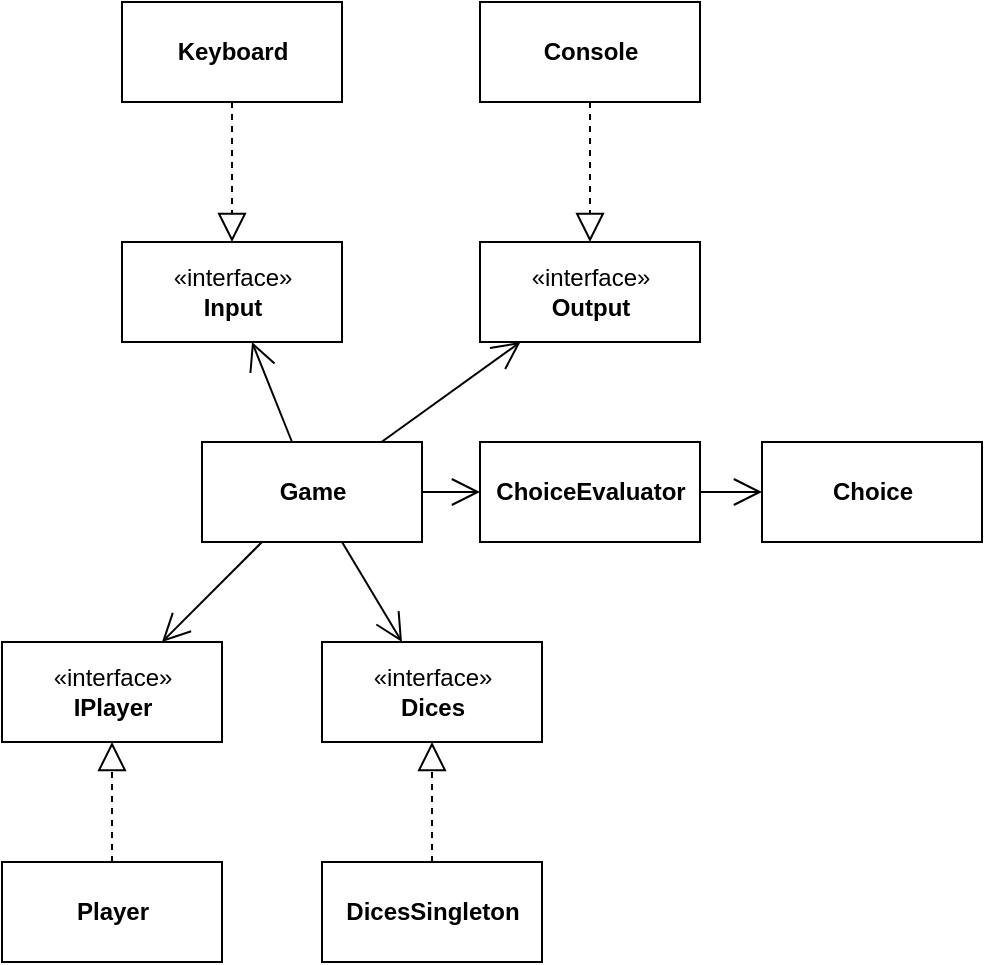 <mxfile version="13.8.6" type="device"><diagram id="C5RBs43oDa-KdzZeNtuy" name="Page-1"><mxGraphModel dx="1421" dy="693" grid="1" gridSize="10" guides="1" tooltips="1" connect="1" arrows="1" fold="1" page="1" pageScale="1" pageWidth="827" pageHeight="1169" math="0" shadow="0"><root><mxCell id="WIyWlLk6GJQsqaUBKTNV-0"/><mxCell id="WIyWlLk6GJQsqaUBKTNV-1" parent="WIyWlLk6GJQsqaUBKTNV-0"/><mxCell id="Ax-gqXNBYpYrrfeMY_5Q-0" value="«interface»&lt;br&gt;&lt;b&gt;Input&lt;/b&gt;" style="html=1;" vertex="1" parent="WIyWlLk6GJQsqaUBKTNV-1"><mxGeometry x="180" y="200" width="110" height="50" as="geometry"/></mxCell><mxCell id="Ax-gqXNBYpYrrfeMY_5Q-1" value="Game" style="html=1;fontStyle=1" vertex="1" parent="WIyWlLk6GJQsqaUBKTNV-1"><mxGeometry x="220" y="300" width="110" height="50" as="geometry"/></mxCell><mxCell id="Ax-gqXNBYpYrrfeMY_5Q-2" value="«interface»&lt;br&gt;&lt;b&gt;Output&lt;/b&gt;" style="html=1;" vertex="1" parent="WIyWlLk6GJQsqaUBKTNV-1"><mxGeometry x="359" y="200" width="110" height="50" as="geometry"/></mxCell><mxCell id="Ax-gqXNBYpYrrfeMY_5Q-3" value="«interface»&lt;br&gt;&lt;b&gt;IPlayer&lt;/b&gt;" style="html=1;" vertex="1" parent="WIyWlLk6GJQsqaUBKTNV-1"><mxGeometry x="120" y="400" width="110" height="50" as="geometry"/></mxCell><mxCell id="Ax-gqXNBYpYrrfeMY_5Q-4" value="ChoiceEvaluator" style="html=1;fontStyle=1" vertex="1" parent="WIyWlLk6GJQsqaUBKTNV-1"><mxGeometry x="359" y="300" width="110" height="50" as="geometry"/></mxCell><mxCell id="Ax-gqXNBYpYrrfeMY_5Q-5" value="Choice" style="html=1;fontStyle=1" vertex="1" parent="WIyWlLk6GJQsqaUBKTNV-1"><mxGeometry x="500" y="300" width="110" height="50" as="geometry"/></mxCell><mxCell id="Ax-gqXNBYpYrrfeMY_5Q-6" value="«interface»&lt;br&gt;&lt;b&gt;Dices&lt;/b&gt;" style="html=1;" vertex="1" parent="WIyWlLk6GJQsqaUBKTNV-1"><mxGeometry x="280" y="400" width="110" height="50" as="geometry"/></mxCell><mxCell id="Ax-gqXNBYpYrrfeMY_5Q-7" value="" style="endArrow=open;endFill=1;endSize=12;html=1;" edge="1" parent="WIyWlLk6GJQsqaUBKTNV-1" source="Ax-gqXNBYpYrrfeMY_5Q-1" target="Ax-gqXNBYpYrrfeMY_5Q-4"><mxGeometry width="160" relative="1" as="geometry"><mxPoint x="330" y="380" as="sourcePoint"/><mxPoint x="490" y="380" as="targetPoint"/></mxGeometry></mxCell><mxCell id="Ax-gqXNBYpYrrfeMY_5Q-8" value="" style="endArrow=open;endFill=1;endSize=12;html=1;" edge="1" parent="WIyWlLk6GJQsqaUBKTNV-1" source="Ax-gqXNBYpYrrfeMY_5Q-4" target="Ax-gqXNBYpYrrfeMY_5Q-5"><mxGeometry width="160" relative="1" as="geometry"><mxPoint x="340" y="335" as="sourcePoint"/><mxPoint x="390" y="335" as="targetPoint"/></mxGeometry></mxCell><mxCell id="Ax-gqXNBYpYrrfeMY_5Q-9" value="" style="endArrow=open;endFill=1;endSize=12;html=1;" edge="1" parent="WIyWlLk6GJQsqaUBKTNV-1" source="Ax-gqXNBYpYrrfeMY_5Q-1" target="Ax-gqXNBYpYrrfeMY_5Q-6"><mxGeometry width="160" relative="1" as="geometry"><mxPoint x="350" y="345" as="sourcePoint"/><mxPoint x="400" y="345" as="targetPoint"/></mxGeometry></mxCell><mxCell id="Ax-gqXNBYpYrrfeMY_5Q-10" value="" style="endArrow=open;endFill=1;endSize=12;html=1;" edge="1" parent="WIyWlLk6GJQsqaUBKTNV-1" source="Ax-gqXNBYpYrrfeMY_5Q-1" target="Ax-gqXNBYpYrrfeMY_5Q-3"><mxGeometry width="160" relative="1" as="geometry"><mxPoint x="360" y="355" as="sourcePoint"/><mxPoint x="410" y="355" as="targetPoint"/></mxGeometry></mxCell><mxCell id="Ax-gqXNBYpYrrfeMY_5Q-11" value="" style="endArrow=open;endFill=1;endSize=12;html=1;" edge="1" parent="WIyWlLk6GJQsqaUBKTNV-1" source="Ax-gqXNBYpYrrfeMY_5Q-1" target="Ax-gqXNBYpYrrfeMY_5Q-0"><mxGeometry width="160" relative="1" as="geometry"><mxPoint x="370" y="365" as="sourcePoint"/><mxPoint x="420" y="365" as="targetPoint"/></mxGeometry></mxCell><mxCell id="Ax-gqXNBYpYrrfeMY_5Q-12" value="" style="endArrow=open;endFill=1;endSize=12;html=1;" edge="1" parent="WIyWlLk6GJQsqaUBKTNV-1" source="Ax-gqXNBYpYrrfeMY_5Q-1" target="Ax-gqXNBYpYrrfeMY_5Q-2"><mxGeometry width="160" relative="1" as="geometry"><mxPoint x="380" y="375" as="sourcePoint"/><mxPoint x="430" y="375" as="targetPoint"/></mxGeometry></mxCell><mxCell id="Ax-gqXNBYpYrrfeMY_5Q-13" value="Player" style="html=1;fontStyle=1" vertex="1" parent="WIyWlLk6GJQsqaUBKTNV-1"><mxGeometry x="120" y="510" width="110" height="50" as="geometry"/></mxCell><mxCell id="Ax-gqXNBYpYrrfeMY_5Q-14" value="" style="endArrow=block;dashed=1;endFill=0;endSize=12;html=1;" edge="1" parent="WIyWlLk6GJQsqaUBKTNV-1" source="Ax-gqXNBYpYrrfeMY_5Q-13" target="Ax-gqXNBYpYrrfeMY_5Q-3"><mxGeometry width="160" relative="1" as="geometry"><mxPoint x="330" y="380" as="sourcePoint"/><mxPoint x="490" y="380" as="targetPoint"/></mxGeometry></mxCell><mxCell id="Ax-gqXNBYpYrrfeMY_5Q-15" value="DicesSingleton" style="html=1;fontStyle=1" vertex="1" parent="WIyWlLk6GJQsqaUBKTNV-1"><mxGeometry x="280" y="510" width="110" height="50" as="geometry"/></mxCell><mxCell id="Ax-gqXNBYpYrrfeMY_5Q-16" value="" style="endArrow=block;dashed=1;endFill=0;endSize=12;html=1;" edge="1" parent="WIyWlLk6GJQsqaUBKTNV-1" source="Ax-gqXNBYpYrrfeMY_5Q-15" target="Ax-gqXNBYpYrrfeMY_5Q-6"><mxGeometry width="160" relative="1" as="geometry"><mxPoint x="330" y="380" as="sourcePoint"/><mxPoint x="490" y="380" as="targetPoint"/></mxGeometry></mxCell><mxCell id="Ax-gqXNBYpYrrfeMY_5Q-17" value="Keyboard" style="html=1;fontStyle=1" vertex="1" parent="WIyWlLk6GJQsqaUBKTNV-1"><mxGeometry x="180" y="80" width="110" height="50" as="geometry"/></mxCell><mxCell id="Ax-gqXNBYpYrrfeMY_5Q-18" value="" style="endArrow=block;dashed=1;endFill=0;endSize=12;html=1;" edge="1" parent="WIyWlLk6GJQsqaUBKTNV-1" source="Ax-gqXNBYpYrrfeMY_5Q-17" target="Ax-gqXNBYpYrrfeMY_5Q-0"><mxGeometry width="160" relative="1" as="geometry"><mxPoint x="330" y="380" as="sourcePoint"/><mxPoint x="490" y="380" as="targetPoint"/></mxGeometry></mxCell><mxCell id="Ax-gqXNBYpYrrfeMY_5Q-19" value="Console" style="html=1;fontStyle=1" vertex="1" parent="WIyWlLk6GJQsqaUBKTNV-1"><mxGeometry x="359" y="80" width="110" height="50" as="geometry"/></mxCell><mxCell id="Ax-gqXNBYpYrrfeMY_5Q-20" value="" style="endArrow=block;dashed=1;endFill=0;endSize=12;html=1;" edge="1" parent="WIyWlLk6GJQsqaUBKTNV-1" source="Ax-gqXNBYpYrrfeMY_5Q-19" target="Ax-gqXNBYpYrrfeMY_5Q-2"><mxGeometry width="160" relative="1" as="geometry"><mxPoint x="330" y="380" as="sourcePoint"/><mxPoint x="490" y="380" as="targetPoint"/></mxGeometry></mxCell></root></mxGraphModel></diagram></mxfile>